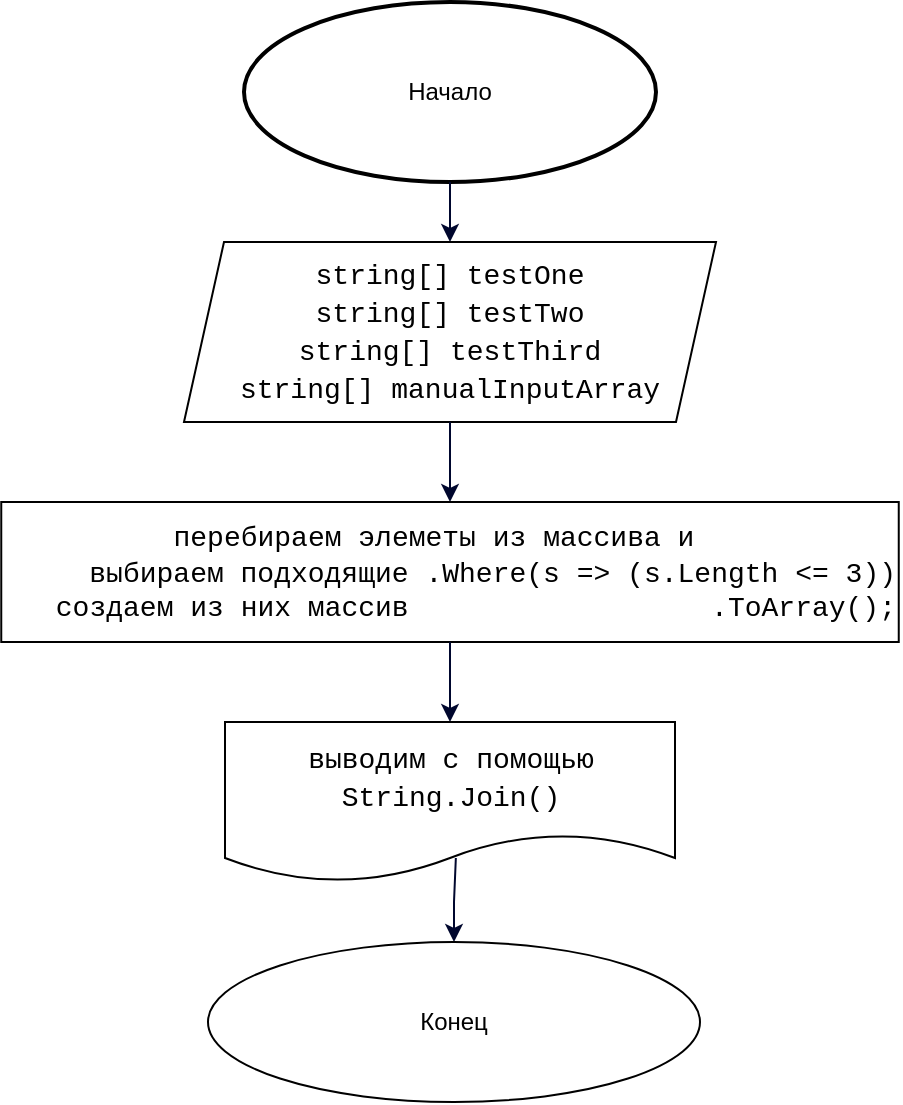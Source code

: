 <mxfile pages="2">
    <diagram id="kAmQsxuA2Zn5b5saKh1c" name="Страница 1">
        <mxGraphModel dx="619" dy="456" grid="1" gridSize="10" guides="1" tooltips="1" connect="1" arrows="1" fold="1" page="1" pageScale="1" pageWidth="827" pageHeight="1169" background="#ffffff" math="0" shadow="0">
            <root>
                <mxCell id="0"/>
                <mxCell id="1" parent="0"/>
                <mxCell id="YVv_Yu_thE5XSnDyVQk3-1" value="Начало" style="strokeWidth=2;html=1;shape=mxgraph.flowchart.start_1;whiteSpace=wrap;" parent="1" vertex="1">
                    <mxGeometry x="307" y="40" width="206" height="90" as="geometry"/>
                </mxCell>
                <mxCell id="YVv_Yu_thE5XSnDyVQk3-7" style="edgeStyle=orthogonalEdgeStyle;rounded=0;fillStyle=solid;orthogonalLoop=1;jettySize=auto;html=1;entryX=0.5;entryY=1;entryDx=0;entryDy=0;entryPerimeter=0;strokeColor=#00072E;strokeWidth=1;fontColor=default;startArrow=classic;startFill=1;endArrow=none;endFill=0;" parent="1" source="YVv_Yu_thE5XSnDyVQk3-2" target="YVv_Yu_thE5XSnDyVQk3-1" edge="1">
                    <mxGeometry relative="1" as="geometry"/>
                </mxCell>
                <mxCell id="YVv_Yu_thE5XSnDyVQk3-2" value="&lt;div style=&quot;font-family: Consolas, &amp;quot;Courier New&amp;quot;, monospace; font-size: 14px; line-height: 19px;&quot;&gt;&lt;div&gt;&lt;span style=&quot;&quot;&gt;string&lt;/span&gt;[] &lt;span style=&quot;&quot;&gt;testOne&lt;/span&gt;&lt;/div&gt;&lt;div&gt;&lt;span style=&quot;&quot;&gt;string&lt;/span&gt;[] &lt;span style=&quot;&quot;&gt;testTwo&lt;/span&gt;&lt;/div&gt;&lt;div&gt;&lt;span style=&quot;&quot;&gt;string&lt;/span&gt;[] &lt;span style=&quot;&quot;&gt;testThird&lt;/span&gt;&lt;/div&gt;&lt;div&gt;&lt;span style=&quot;&quot;&gt;string&lt;/span&gt;[] &lt;span style=&quot;&quot;&gt;manualInputArray&lt;/span&gt;&lt;/div&gt;&lt;/div&gt;" style="shape=parallelogram;perimeter=parallelogramPerimeter;whiteSpace=wrap;html=1;fixedSize=1;labelBackgroundColor=none;labelBorderColor=none;fontColor=default;" parent="1" vertex="1">
                    <mxGeometry x="277" y="160" width="266" height="90" as="geometry"/>
                </mxCell>
                <mxCell id="YVv_Yu_thE5XSnDyVQk3-6" style="edgeStyle=orthogonalEdgeStyle;rounded=0;fillStyle=solid;orthogonalLoop=1;jettySize=auto;html=1;exitX=0.5;exitY=0;exitDx=0;exitDy=0;entryX=0.5;entryY=1;entryDx=0;entryDy=0;strokeColor=#00072E;strokeWidth=1;fontColor=default;startArrow=classic;startFill=1;endArrow=none;endFill=0;" parent="1" source="YVv_Yu_thE5XSnDyVQk3-4" target="YVv_Yu_thE5XSnDyVQk3-2" edge="1">
                    <mxGeometry relative="1" as="geometry"/>
                </mxCell>
                <mxCell id="YVv_Yu_thE5XSnDyVQk3-4" value="&lt;div style=&quot;font-family: &amp;#34;consolas&amp;#34; , &amp;#34;courier new&amp;#34; , monospace ; font-size: 14px ; line-height: 19px&quot;&gt;&lt;span&gt;перебираем элеметы из массива и&amp;nbsp; &amp;nbsp; &amp;nbsp; &amp;nbsp; &amp;nbsp; &amp;nbsp;&amp;nbsp;&lt;/span&gt;&lt;/div&gt;&lt;span style=&quot;font-family: &amp;#34;consolas&amp;#34; , &amp;#34;courier new&amp;#34; , monospace ; font-size: 14px&quot;&gt;выбираем подходящие&lt;/span&gt;&lt;span style=&quot;font-family: &amp;#34;consolas&amp;#34; , &amp;#34;courier new&amp;#34; , monospace ; font-size: 14px&quot;&gt;&amp;nbsp;.&lt;/span&gt;&lt;span style=&quot;font-family: &amp;#34;consolas&amp;#34; , &amp;#34;courier new&amp;#34; , monospace ; font-size: 14px&quot;&gt;Where&lt;/span&gt;&lt;span style=&quot;font-family: &amp;#34;consolas&amp;#34; , &amp;#34;courier new&amp;#34; , monospace ; font-size: 14px&quot;&gt;(&lt;/span&gt;&lt;span style=&quot;font-family: &amp;#34;consolas&amp;#34; , &amp;#34;courier new&amp;#34; , monospace ; font-size: 14px&quot;&gt;s&lt;/span&gt;&lt;span style=&quot;font-family: &amp;#34;consolas&amp;#34; , &amp;#34;courier new&amp;#34; , monospace ; font-size: 14px&quot;&gt; =&amp;gt; (&lt;/span&gt;&lt;span style=&quot;font-family: &amp;#34;consolas&amp;#34; , &amp;#34;courier new&amp;#34; , monospace ; font-size: 14px&quot;&gt;s&lt;/span&gt;&lt;span style=&quot;font-family: &amp;#34;consolas&amp;#34; , &amp;#34;courier new&amp;#34; , monospace ; font-size: 14px&quot;&gt;.Length &amp;lt;= &lt;/span&gt;&lt;span style=&quot;font-family: &amp;#34;consolas&amp;#34; , &amp;#34;courier new&amp;#34; , monospace ; font-size: 14px&quot;&gt;3&lt;/span&gt;&lt;span style=&quot;font-family: &amp;#34;consolas&amp;#34; , &amp;#34;courier new&amp;#34; , monospace ; font-size: 14px&quot;&gt;))&lt;br&gt;создаем из них массив&amp;nbsp; &amp;nbsp; &amp;nbsp; &amp;nbsp; &amp;nbsp; &amp;nbsp; &amp;nbsp; &amp;nbsp; &amp;nbsp; .&lt;/span&gt;&lt;span style=&quot;font-family: &amp;#34;consolas&amp;#34; , &amp;#34;courier new&amp;#34; , monospace ; font-size: 14px&quot;&gt;ToArray&lt;/span&gt;&lt;span style=&quot;font-family: &amp;#34;consolas&amp;#34; , &amp;#34;courier new&amp;#34; , monospace ; font-size: 14px&quot;&gt;();&lt;/span&gt;&lt;span style=&quot;font-family: &amp;#34;consolas&amp;#34; , &amp;#34;courier new&amp;#34; , monospace ; font-size: 14px&quot;&gt;&lt;br&gt;&lt;/span&gt;" style="rounded=0;whiteSpace=wrap;html=1;fontColor=default;labelBackgroundColor=none;align=right;" parent="1" vertex="1">
                    <mxGeometry x="185.625" y="290" width="448.75" height="70" as="geometry"/>
                </mxCell>
                <mxCell id="YVv_Yu_thE5XSnDyVQk3-11" style="edgeStyle=orthogonalEdgeStyle;rounded=0;fillStyle=solid;orthogonalLoop=1;jettySize=auto;html=1;strokeColor=#00072E;strokeWidth=1;fontColor=default;startArrow=classic;startFill=1;endArrow=none;endFill=0;" parent="1" source="YVv_Yu_thE5XSnDyVQk3-10" target="YVv_Yu_thE5XSnDyVQk3-4" edge="1">
                    <mxGeometry relative="1" as="geometry"/>
                </mxCell>
                <mxCell id="YVv_Yu_thE5XSnDyVQk3-10" value="&lt;div style=&quot;font-family: Consolas, &amp;quot;Courier New&amp;quot;, monospace; font-size: 14px; line-height: 19px;&quot;&gt;&lt;span style=&quot;&quot;&gt;выводим с помощью String&lt;/span&gt;.&lt;span style=&quot;&quot;&gt;Join&lt;/span&gt;()&lt;/div&gt;" style="shape=document;whiteSpace=wrap;html=1;boundedLbl=1;labelBackgroundColor=none;labelBorderColor=none;fontColor=default;" parent="1" vertex="1">
                    <mxGeometry x="297.5" y="400" width="225" height="80" as="geometry"/>
                </mxCell>
                <mxCell id="YVv_Yu_thE5XSnDyVQk3-13" style="edgeStyle=orthogonalEdgeStyle;rounded=0;fillStyle=solid;orthogonalLoop=1;jettySize=auto;html=1;entryX=0.513;entryY=0.85;entryDx=0;entryDy=0;entryPerimeter=0;strokeColor=#00072E;strokeWidth=1;fontColor=default;startArrow=classic;startFill=1;endArrow=none;endFill=0;" parent="1" source="YVv_Yu_thE5XSnDyVQk3-12" target="YVv_Yu_thE5XSnDyVQk3-10" edge="1">
                    <mxGeometry relative="1" as="geometry"/>
                </mxCell>
                <mxCell id="YVv_Yu_thE5XSnDyVQk3-12" value="Конец" style="ellipse;whiteSpace=wrap;html=1;labelBackgroundColor=none;labelBorderColor=none;fontColor=default;" parent="1" vertex="1">
                    <mxGeometry x="289" y="510" width="246" height="80" as="geometry"/>
                </mxCell>
            </root>
        </mxGraphModel>
    </diagram>
</mxfile>